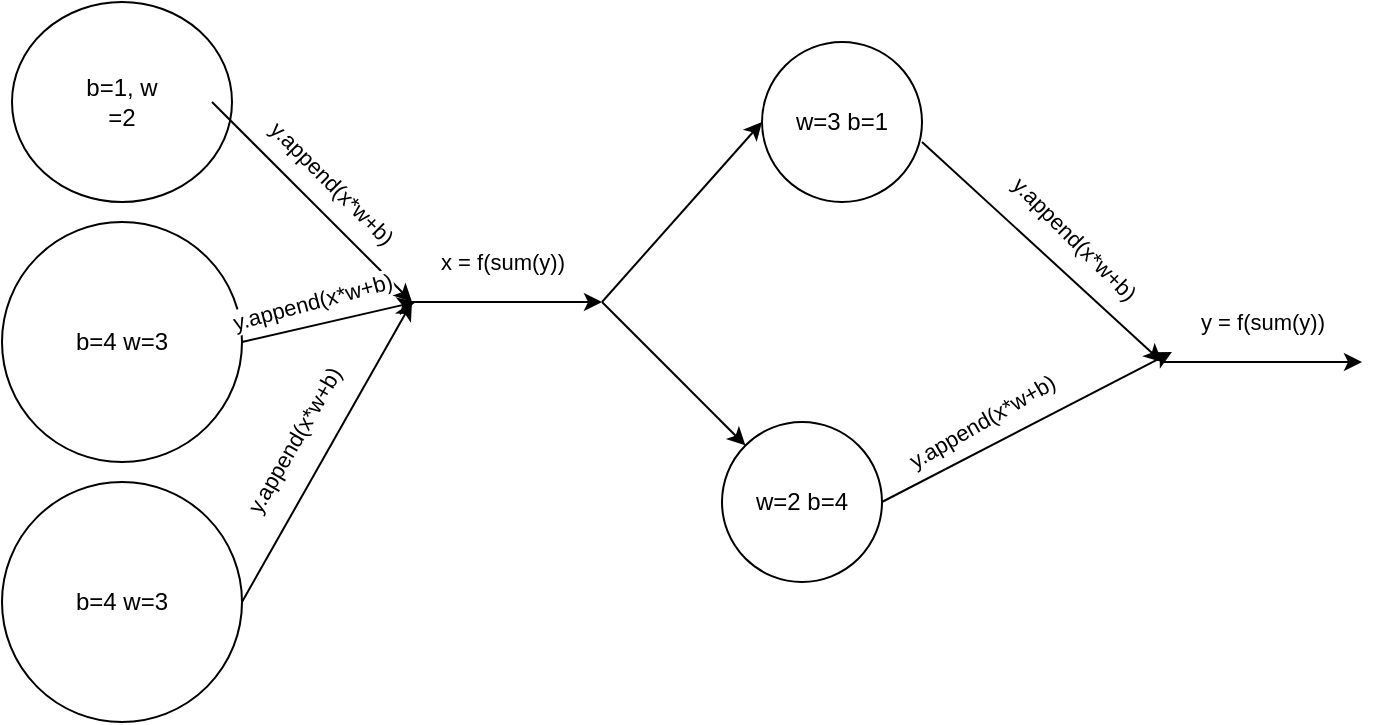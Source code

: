 <mxfile>
    <diagram id="lgC0vI8X5FuwqdmXACG5" name="Page-1">
        <mxGraphModel dx="358" dy="380" grid="1" gridSize="10" guides="1" tooltips="1" connect="1" arrows="1" fold="1" page="1" pageScale="1" pageWidth="1100" pageHeight="1700" math="0" shadow="0">
            <root>
                <mxCell id="0"/>
                <mxCell id="1" parent="0"/>
                <mxCell id="2" value="b=1, w&lt;br&gt;=2" style="ellipse;whiteSpace=wrap;html=1;" vertex="1" parent="1">
                    <mxGeometry x="305" y="150" width="110" height="100" as="geometry"/>
                </mxCell>
                <mxCell id="3" value="" style="endArrow=classic;html=1;exitX=1;exitY=0.5;exitDx=0;exitDy=0;" edge="1" parent="1">
                    <mxGeometry width="50" height="50" relative="1" as="geometry">
                        <mxPoint x="405" y="200" as="sourcePoint"/>
                        <mxPoint x="505" y="300" as="targetPoint"/>
                    </mxGeometry>
                </mxCell>
                <mxCell id="4" value="y.append(x*w+b)" style="edgeLabel;html=1;align=center;verticalAlign=middle;resizable=0;points=[];rotation=45;" vertex="1" connectable="0" parent="3">
                    <mxGeometry x="0.615" relative="1" as="geometry">
                        <mxPoint x="-21" y="-41" as="offset"/>
                    </mxGeometry>
                </mxCell>
                <mxCell id="5" value="b=4 w=3" style="ellipse;whiteSpace=wrap;html=1;" vertex="1" parent="1">
                    <mxGeometry x="300" y="260" width="120" height="120" as="geometry"/>
                </mxCell>
                <mxCell id="6" value="" style="endArrow=classic;html=1;exitX=1;exitY=0.5;exitDx=0;exitDy=0;" edge="1" parent="1" source="5">
                    <mxGeometry width="50" height="50" relative="1" as="geometry">
                        <mxPoint x="420" y="310" as="sourcePoint"/>
                        <mxPoint x="506.852" y="300" as="targetPoint"/>
                    </mxGeometry>
                </mxCell>
                <mxCell id="7" value="y.append(x*w+b)" style="edgeLabel;html=1;align=center;verticalAlign=middle;resizable=0;points=[];rotation=-60;" vertex="1" connectable="0" parent="6">
                    <mxGeometry x="0.615" relative="1" as="geometry">
                        <mxPoint x="-45" y="66" as="offset"/>
                    </mxGeometry>
                </mxCell>
                <mxCell id="8" value="b=4 w=3" style="ellipse;whiteSpace=wrap;html=1;" vertex="1" parent="1">
                    <mxGeometry x="300" y="390" width="120" height="120" as="geometry"/>
                </mxCell>
                <mxCell id="9" value="" style="endArrow=classic;html=1;exitX=1;exitY=0.5;exitDx=0;exitDy=0;" edge="1" parent="1" source="8">
                    <mxGeometry width="50" height="50" relative="1" as="geometry">
                        <mxPoint x="420" y="440" as="sourcePoint"/>
                        <mxPoint x="505" y="300" as="targetPoint"/>
                    </mxGeometry>
                </mxCell>
                <mxCell id="10" value="y.append(x*w+b)" style="edgeLabel;html=1;align=center;verticalAlign=middle;resizable=0;points=[];rotation=-15;" vertex="1" connectable="0" parent="9">
                    <mxGeometry x="0.615" relative="1" as="geometry">
                        <mxPoint x="-34" y="-29" as="offset"/>
                    </mxGeometry>
                </mxCell>
                <mxCell id="12" value="x = f(sum(y))" style="endArrow=classic;html=1;" edge="1" parent="1">
                    <mxGeometry y="20" width="50" height="50" relative="1" as="geometry">
                        <mxPoint x="500" y="300" as="sourcePoint"/>
                        <mxPoint x="600" y="300" as="targetPoint"/>
                        <mxPoint as="offset"/>
                    </mxGeometry>
                </mxCell>
                <mxCell id="14" value="" style="endArrow=classic;html=1;" edge="1" parent="1" target="16">
                    <mxGeometry width="50" height="50" relative="1" as="geometry">
                        <mxPoint x="600" y="300" as="sourcePoint"/>
                        <mxPoint x="670" y="360" as="targetPoint"/>
                    </mxGeometry>
                </mxCell>
                <mxCell id="15" value="" style="endArrow=classic;html=1;" edge="1" parent="1">
                    <mxGeometry width="50" height="50" relative="1" as="geometry">
                        <mxPoint x="600" y="300" as="sourcePoint"/>
                        <mxPoint x="680" y="210" as="targetPoint"/>
                    </mxGeometry>
                </mxCell>
                <mxCell id="16" value="w=2 b=4" style="ellipse;whiteSpace=wrap;html=1;aspect=fixed;" vertex="1" parent="1">
                    <mxGeometry x="660" y="360" width="80" height="80" as="geometry"/>
                </mxCell>
                <mxCell id="17" value="w=3 b=1" style="ellipse;whiteSpace=wrap;html=1;aspect=fixed;" vertex="1" parent="1">
                    <mxGeometry x="680" y="170" width="80" height="80" as="geometry"/>
                </mxCell>
                <mxCell id="20" value="" style="endArrow=classic;html=1;exitX=1;exitY=0.5;exitDx=0;exitDy=0;" edge="1" parent="1">
                    <mxGeometry width="50" height="50" relative="1" as="geometry">
                        <mxPoint x="760" y="220" as="sourcePoint"/>
                        <mxPoint x="880" y="330" as="targetPoint"/>
                    </mxGeometry>
                </mxCell>
                <mxCell id="21" value="y.append(x*w+b)" style="edgeLabel;html=1;align=center;verticalAlign=middle;resizable=0;points=[];rotation=45;" vertex="1" connectable="0" parent="20">
                    <mxGeometry x="0.615" relative="1" as="geometry">
                        <mxPoint x="-21" y="-41" as="offset"/>
                    </mxGeometry>
                </mxCell>
                <mxCell id="22" value="" style="endArrow=classic;html=1;exitX=1;exitY=0.5;exitDx=0;exitDy=0;" edge="1" parent="1" source="16">
                    <mxGeometry width="50" height="50" relative="1" as="geometry">
                        <mxPoint x="800.0" y="475" as="sourcePoint"/>
                        <mxPoint x="885" y="325" as="targetPoint"/>
                    </mxGeometry>
                </mxCell>
                <mxCell id="23" value="y.append(x*w+b)" style="edgeLabel;html=1;align=center;verticalAlign=middle;resizable=0;points=[];rotation=-30;" vertex="1" connectable="0" parent="22">
                    <mxGeometry x="0.615" relative="1" as="geometry">
                        <mxPoint x="-68" y="21" as="offset"/>
                    </mxGeometry>
                </mxCell>
                <mxCell id="24" value="y&amp;nbsp;= f(sum(y))" style="endArrow=classic;html=1;" edge="1" parent="1">
                    <mxGeometry y="20" width="50" height="50" relative="1" as="geometry">
                        <mxPoint x="880" y="330" as="sourcePoint"/>
                        <mxPoint x="980" y="330" as="targetPoint"/>
                        <mxPoint as="offset"/>
                    </mxGeometry>
                </mxCell>
            </root>
        </mxGraphModel>
    </diagram>
</mxfile>